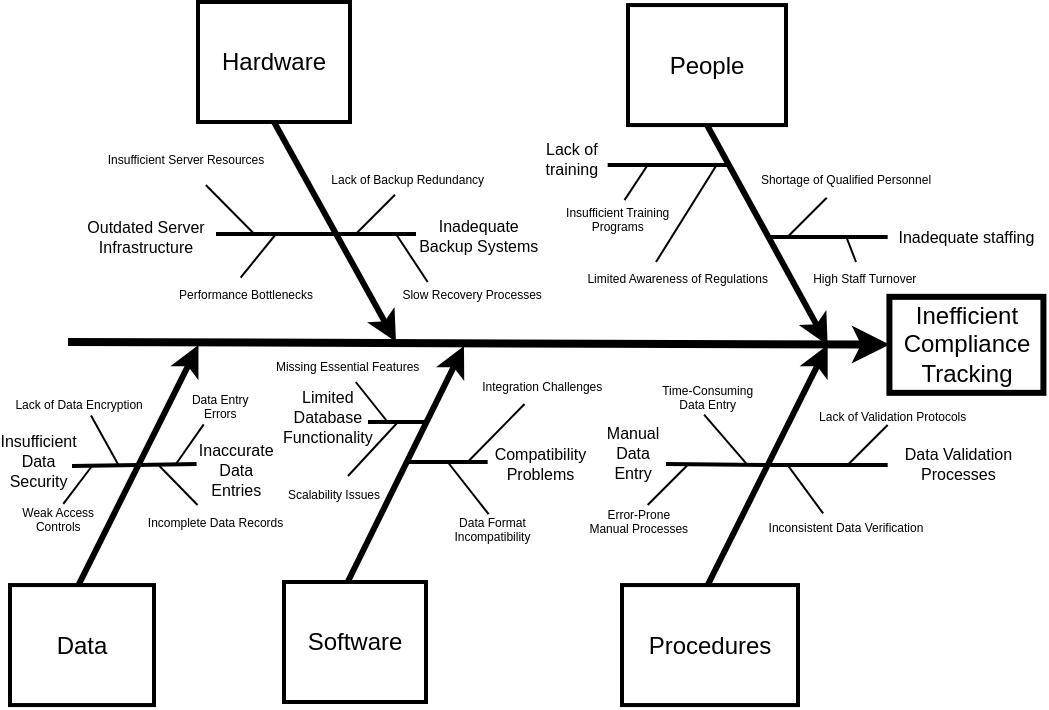 <mxfile version="24.0.7" type="github">
  <diagram name="Page-1" id="4fc8d65c-f3f6-feb3-4d1c-02f59d9f9886">
    <mxGraphModel dx="562" dy="304" grid="0" gridSize="10" guides="1" tooltips="1" connect="1" arrows="1" fold="1" page="0" pageScale="1" pageWidth="826" pageHeight="1169" background="none" math="0" shadow="0">
      <root>
        <mxCell id="0" />
        <mxCell id="1" parent="0" />
        <mxCell id="5" value="Data" style="whiteSpace=wrap;strokeWidth=2" parent="1" vertex="1">
          <mxGeometry x="187" y="401.53" width="72" height="60" as="geometry" />
        </mxCell>
        <mxCell id="8" value="Inefficient Compliance Tracking" style="whiteSpace=wrap;strokeWidth=3" parent="1" vertex="1">
          <mxGeometry x="626.71" y="257.42" width="77" height="48" as="geometry" />
        </mxCell>
        <mxCell id="9" value="" style="edgeStyle=none;strokeWidth=4" parent="1" target="8" edge="1">
          <mxGeometry width="100" height="100" relative="1" as="geometry">
            <mxPoint x="216" y="280" as="sourcePoint" />
            <mxPoint x="240" y="230" as="targetPoint" />
          </mxGeometry>
        </mxCell>
        <mxCell id="15" value="" style="edgeStyle=none;exitX=0.5;exitY=0;strokeWidth=3" parent="1" edge="1">
          <mxGeometry width="100" height="100" relative="1" as="geometry">
            <mxPoint x="221.228" y="401.53" as="sourcePoint" />
            <mxPoint x="281.228" y="281.53" as="targetPoint" />
          </mxGeometry>
        </mxCell>
        <mxCell id="26" value="" style="edgeStyle=none;endArrow=none;strokeWidth=2;" parent="1" edge="1">
          <mxGeometry width="100" height="100" relative="1" as="geometry">
            <mxPoint x="218" y="342" as="sourcePoint" />
            <mxPoint x="251.228" y="341.53" as="targetPoint" />
          </mxGeometry>
        </mxCell>
        <mxCell id="36" value="" style="edgeStyle=none;endArrow=none;strokeWidth=2;entryX=-0.025;entryY=0.311;entryDx=0;entryDy=0;entryPerimeter=0;" parent="1" edge="1" target="141">
          <mxGeometry width="100" height="100" relative="1" as="geometry">
            <mxPoint x="251.228" y="341.53" as="sourcePoint" />
            <mxPoint x="285" y="341" as="targetPoint" />
          </mxGeometry>
        </mxCell>
        <mxCell id="48" value="" style="edgeStyle=none;endArrow=none;entryX=0.12;entryY=1.02;entryDx=0;entryDy=0;entryPerimeter=0;" parent="1" target="134" edge="1">
          <mxGeometry width="100" height="100" relative="1" as="geometry">
            <mxPoint x="270" y="341" as="sourcePoint" />
            <mxPoint x="311.228" y="321.53" as="targetPoint" />
          </mxGeometry>
        </mxCell>
        <mxCell id="49" value="" style="edgeStyle=none;endArrow=none;" parent="1" edge="1">
          <mxGeometry width="100" height="100" relative="1" as="geometry">
            <mxPoint x="261.228" y="341.53" as="sourcePoint" />
            <mxPoint x="280.77" y="361.53" as="targetPoint" />
          </mxGeometry>
        </mxCell>
        <mxCell id="50" value="" style="edgeStyle=none;endArrow=none;exitX=0.563;exitY=-0.029;exitDx=0;exitDy=0;exitPerimeter=0;" parent="1" edge="1" source="128">
          <mxGeometry width="100" height="100" relative="1" as="geometry">
            <mxPoint x="204.768" y="361.53" as="sourcePoint" />
            <mxPoint x="228" y="342" as="targetPoint" />
          </mxGeometry>
        </mxCell>
        <mxCell id="52" value="" style="edgeStyle=none;endArrow=none;exitX=0.581;exitY=0.971;exitDx=0;exitDy=0;exitPerimeter=0;" parent="1" source="125" edge="1">
          <mxGeometry width="100" height="100" relative="1" as="geometry">
            <mxPoint x="221.228" y="361.53" as="sourcePoint" />
            <mxPoint x="241.228" y="341.53" as="targetPoint" />
          </mxGeometry>
        </mxCell>
        <mxCell id="119" value="Insufficient&#xa;Data&#xa;Security" style="text;spacingTop=-5;fontSize=8;align=center;verticalAlign=middle;points=[]" parent="1" vertex="1">
          <mxGeometry x="182.54" y="332" width="37.46" height="20" as="geometry" />
        </mxCell>
        <mxCell id="125" value="Lack of Data Encryption" style="text;spacingTop=-5;fontSize=6;align=center;verticalAlign=middle;points=[]" parent="1" vertex="1">
          <mxGeometry x="184.77" y="311.53" width="73.54" height="5.42" as="geometry" />
        </mxCell>
        <mxCell id="128" value="Weak Access&#xa;Controls" style="text;spacingTop=-5;fontSize=6;align=center;verticalAlign=middle;points=[]" parent="1" vertex="1">
          <mxGeometry x="191" y="361.53" width="40.23" height="20" as="geometry" />
        </mxCell>
        <mxCell id="134" value="Data Entry&#xa;Errors" style="text;spacingTop=-5;fontSize=6;align=center;verticalAlign=middle;points=[]" parent="1" vertex="1">
          <mxGeometry x="281.23" y="309" width="21.77" height="11.97" as="geometry" />
        </mxCell>
        <mxCell id="136" value="Incomplete Data Records" style="text;spacingTop=-5;fontSize=6;align=center;verticalAlign=middle;points=[]" parent="1" vertex="1">
          <mxGeometry x="254.77" y="364.03" width="70" height="17.5" as="geometry" />
        </mxCell>
        <mxCell id="141" value="Inaccurate&#xa;Data&#xa;Entries" style="text;spacingTop=-5;fontSize=8;align=center;verticalAlign=middle;points=[]" parent="1" vertex="1">
          <mxGeometry x="281.23" y="332" width="37.77" height="29" as="geometry" />
        </mxCell>
        <mxCell id="143" value="Hardware" style="whiteSpace=wrap;strokeWidth=2" parent="1" vertex="1">
          <mxGeometry x="281" y="110" width="76" height="60" as="geometry" />
        </mxCell>
        <mxCell id="144" value="Software" style="whiteSpace=wrap;strokeWidth=2" parent="1" vertex="1">
          <mxGeometry x="324" y="400" width="71" height="60" as="geometry" />
        </mxCell>
        <mxCell id="145" value="" style="edgeStyle=none;exitX=0.5;exitY=1;strokeWidth=3" parent="1" source="143" edge="1">
          <mxGeometry width="100" height="100" relative="1" as="geometry">
            <mxPoint x="320" y="190.0" as="sourcePoint" />
            <mxPoint x="380" y="280.0" as="targetPoint" />
          </mxGeometry>
        </mxCell>
        <mxCell id="146" value="" style="edgeStyle=none;exitX=0.5;exitY=0;strokeWidth=3" parent="1" edge="1">
          <mxGeometry width="100" height="100" relative="1" as="geometry">
            <mxPoint x="355.83" y="400.0" as="sourcePoint" />
            <mxPoint x="414" y="282" as="targetPoint" />
          </mxGeometry>
        </mxCell>
        <mxCell id="148" value="" style="edgeStyle=none;endArrow=none;strokeWidth=2" parent="1" edge="1">
          <mxGeometry width="100" height="100" relative="1" as="geometry">
            <mxPoint x="290" y="226.0" as="sourcePoint" />
            <mxPoint x="350.0" y="226.0" as="targetPoint" />
          </mxGeometry>
        </mxCell>
        <mxCell id="151" value="" style="edgeStyle=none;endArrow=none;strokeWidth=2" parent="1" edge="1">
          <mxGeometry width="100" height="100" relative="1" as="geometry">
            <mxPoint x="350.0" y="226.0" as="sourcePoint" />
            <mxPoint x="390" y="226" as="targetPoint" />
          </mxGeometry>
        </mxCell>
        <mxCell id="153" value="" style="edgeStyle=none;endArrow=none;strokeWidth=2" parent="1" edge="1">
          <mxGeometry width="100" height="100" relative="1" as="geometry">
            <mxPoint x="366" y="320" as="sourcePoint" />
            <mxPoint x="395.83" y="320" as="targetPoint" />
          </mxGeometry>
        </mxCell>
        <mxCell id="157" value="" style="edgeStyle=none;endArrow=none;strokeWidth=2" parent="1" edge="1">
          <mxGeometry width="100" height="100" relative="1" as="geometry">
            <mxPoint x="385.83" y="340.0" as="sourcePoint" />
            <mxPoint x="425.83" y="340" as="targetPoint" />
          </mxGeometry>
        </mxCell>
        <mxCell id="163" value="" style="edgeStyle=none;endArrow=none;" parent="1" edge="1">
          <mxGeometry width="100" height="100" relative="1" as="geometry">
            <mxPoint x="359.518" y="226.37" as="sourcePoint" />
            <mxPoint x="379.518" y="206.37" as="targetPoint" />
          </mxGeometry>
        </mxCell>
        <mxCell id="164" value="" style="edgeStyle=none;endArrow=none;entryX=0.168;entryY=0.057;entryDx=0;entryDy=0;entryPerimeter=0;" parent="1" target="192" edge="1">
          <mxGeometry width="100" height="100" relative="1" as="geometry">
            <mxPoint x="380" y="226" as="sourcePoint" />
            <mxPoint x="409.518" y="206.37" as="targetPoint" />
          </mxGeometry>
        </mxCell>
        <mxCell id="165" value="" style="edgeStyle=none;endArrow=none;exitX=0.411;exitY=-0.056;exitDx=0;exitDy=0;exitPerimeter=0;" parent="1" source="185" edge="1">
          <mxGeometry width="100" height="100" relative="1" as="geometry">
            <mxPoint x="319.518" y="246.37" as="sourcePoint" />
            <mxPoint x="320" y="226" as="targetPoint" />
          </mxGeometry>
        </mxCell>
        <mxCell id="166" value="" style="edgeStyle=none;endArrow=none;" parent="1" source="182" edge="1">
          <mxGeometry width="100" height="100" relative="1" as="geometry">
            <mxPoint x="289.518" y="246.37" as="sourcePoint" />
            <mxPoint x="309.518" y="226.37" as="targetPoint" />
          </mxGeometry>
        </mxCell>
        <mxCell id="169" value="" style="edgeStyle=none;endArrow=none;entryX=0.365;entryY=1.104;entryDx=0;entryDy=0;entryPerimeter=0;" parent="1" target="194" edge="1">
          <mxGeometry width="100" height="100" relative="1" as="geometry">
            <mxPoint x="415.83" y="340" as="sourcePoint" />
            <mxPoint x="445.83" y="320.0" as="targetPoint" />
          </mxGeometry>
        </mxCell>
        <mxCell id="170" value="" style="edgeStyle=none;endArrow=none;entryX=0.446;entryY=0.031;entryDx=0;entryDy=0;entryPerimeter=0;" parent="1" target="197" edge="1">
          <mxGeometry width="100" height="100" relative="1" as="geometry">
            <mxPoint x="405.83" y="340" as="sourcePoint" />
            <mxPoint x="415.83" y="360" as="targetPoint" />
          </mxGeometry>
        </mxCell>
        <mxCell id="174" value="" style="edgeStyle=none;endArrow=none;" parent="1" source="187" edge="1">
          <mxGeometry width="100" height="100" relative="1" as="geometry">
            <mxPoint x="375.83" y="320.0" as="sourcePoint" />
            <mxPoint x="375.83" y="320" as="targetPoint" />
          </mxGeometry>
        </mxCell>
        <mxCell id="177" value="Outdated Server&#xa;Infrastructure" style="text;spacingTop=-5;fontSize=8;align=center;verticalAlign=middle;points=[]" parent="1" vertex="1">
          <mxGeometry x="220" y="220" width="70" height="20" as="geometry" />
        </mxCell>
        <mxCell id="179" value="Limited&#xa;Database&#xa;Functionality" style="text;spacingTop=-5;fontSize=8;align=center;verticalAlign=middle;points=[]" parent="1" vertex="1">
          <mxGeometry x="324" y="310" width="43.83" height="20" as="geometry" />
        </mxCell>
        <mxCell id="182" value="Insufficient Server Resources" style="text;spacingTop=-5;fontSize=6;align=center;verticalAlign=middle;points=[]" parent="1" vertex="1">
          <mxGeometry x="231" y="181.53" width="88" height="20" as="geometry" />
        </mxCell>
        <mxCell id="185" value="Performance Bottlenecks" style="text;spacingTop=-5;fontSize=6;align=center;verticalAlign=middle;points=[]" parent="1" vertex="1">
          <mxGeometry x="289.996" y="248.888" width="30" height="20.0" as="geometry" />
        </mxCell>
        <mxCell id="186" value="Scalability Issues" style="text;spacingTop=-5;fontSize=6;align=center;verticalAlign=middle;points=[]" parent="1" vertex="1">
          <mxGeometry x="334" y="348.997" width="30" height="20.0" as="geometry" />
        </mxCell>
        <mxCell id="187" value="Missing Essential Features" style="text;spacingTop=-5;fontSize=6;align=center;verticalAlign=middle;points=[]" parent="1" vertex="1">
          <mxGeometry x="340.83" y="289.86" width="30" height="10.14" as="geometry" />
        </mxCell>
        <mxCell id="191" value="Lack of Backup Redundancy" style="text;spacingTop=-5;fontSize=6;align=center;verticalAlign=middle;points=[]" parent="1" vertex="1">
          <mxGeometry x="370.838" y="191.529" width="30" height="20.0" as="geometry" />
        </mxCell>
        <mxCell id="192" value="Slow Recovery Processes" style="text;spacingTop=-5;fontSize=6;align=center;verticalAlign=middle;points=[]" parent="1" vertex="1">
          <mxGeometry x="384.58" y="248.89" width="67" height="20" as="geometry" />
        </mxCell>
        <mxCell id="194" value="Integration Challenges" style="text;spacingTop=-5;fontSize=6;align=center;verticalAlign=middle;points=[]" parent="1" vertex="1">
          <mxGeometry x="420.41" y="300.42" width="65.42" height="9.58" as="geometry" />
        </mxCell>
        <mxCell id="197" value="Data Format&#xa;Incompatibility" style="text;spacingTop=-5;fontSize=6;align=center;verticalAlign=middle;points=[]" parent="1" vertex="1">
          <mxGeometry x="411" y="365.42" width="34.41" height="22.58" as="geometry" />
        </mxCell>
        <mxCell id="199" value="Inadequate&#xa;Backup Systems" style="text;spacingTop=-5;fontSize=8;align=center;verticalAlign=middle;points=[]" parent="1" vertex="1">
          <mxGeometry x="391.16" y="219.03" width="60.42" height="20.97" as="geometry" />
        </mxCell>
        <mxCell id="202" value="Compatibility&#xa;Problems" style="text;spacingTop=-5;fontSize=8;align=center;verticalAlign=middle;points=[]" parent="1" vertex="1">
          <mxGeometry x="437.223" y="333.402" width="30" height="20.0" as="geometry" />
        </mxCell>
        <mxCell id="204" value="People" style="whiteSpace=wrap;strokeWidth=2" parent="1" vertex="1">
          <mxGeometry x="496" y="111.53" width="79" height="60" as="geometry" />
        </mxCell>
        <mxCell id="205" value="Procedures" style="whiteSpace=wrap;strokeWidth=2" parent="1" vertex="1">
          <mxGeometry x="493" y="401.53" width="88" height="60" as="geometry" />
        </mxCell>
        <mxCell id="206" value="" style="edgeStyle=none;exitX=0.5;exitY=1;strokeWidth=3" parent="1" source="204" edge="1">
          <mxGeometry width="100" height="100" relative="1" as="geometry">
            <mxPoint x="535.833" y="191.528" as="sourcePoint" />
            <mxPoint x="595.833" y="281.528" as="targetPoint" />
          </mxGeometry>
        </mxCell>
        <mxCell id="207" value="" style="edgeStyle=none;exitX=0.5;exitY=0;strokeWidth=3" parent="1" edge="1">
          <mxGeometry width="100" height="100" relative="1" as="geometry">
            <mxPoint x="535.833" y="401.528" as="sourcePoint" />
            <mxPoint x="595.833" y="281.528" as="targetPoint" />
          </mxGeometry>
        </mxCell>
        <mxCell id="208" value="" style="edgeStyle=none;endArrow=none;strokeWidth=2" parent="1" edge="1">
          <mxGeometry width="100" height="100" relative="1" as="geometry">
            <mxPoint x="485.833" y="191.528" as="sourcePoint" />
            <mxPoint x="545.833" y="191.528" as="targetPoint" />
          </mxGeometry>
        </mxCell>
        <mxCell id="212" value="" style="edgeStyle=none;endArrow=none;strokeWidth=2" parent="1" edge="1">
          <mxGeometry width="100" height="100" relative="1" as="geometry">
            <mxPoint x="565.833" y="227.528" as="sourcePoint" />
            <mxPoint x="625.833" y="227.528" as="targetPoint" />
          </mxGeometry>
        </mxCell>
        <mxCell id="215" value="" style="edgeStyle=none;endArrow=none;strokeWidth=2" parent="1" edge="1">
          <mxGeometry width="100" height="100" relative="1" as="geometry">
            <mxPoint x="515" y="341" as="sourcePoint" />
            <mxPoint x="565.833" y="341.528" as="targetPoint" />
          </mxGeometry>
        </mxCell>
        <mxCell id="218" value="" style="edgeStyle=none;endArrow=none;strokeWidth=2" parent="1" edge="1">
          <mxGeometry width="100" height="100" relative="1" as="geometry">
            <mxPoint x="565.833" y="341.528" as="sourcePoint" />
            <mxPoint x="625.833" y="341.528" as="targetPoint" />
          </mxGeometry>
        </mxCell>
        <mxCell id="220" value="" style="edgeStyle=none;endArrow=none;" parent="1" edge="1">
          <mxGeometry width="100" height="100" relative="1" as="geometry">
            <mxPoint x="510" y="240" as="sourcePoint" />
            <mxPoint x="540" y="192" as="targetPoint" />
          </mxGeometry>
        </mxCell>
        <mxCell id="221" value="" style="edgeStyle=none;endArrow=none;exitX=0.614;exitY=-0.123;exitDx=0;exitDy=0;exitPerimeter=0;" parent="1" source="243" edge="1">
          <mxGeometry width="100" height="100" relative="1" as="geometry">
            <mxPoint x="490" y="210" as="sourcePoint" />
            <mxPoint x="505.833" y="191.528" as="targetPoint" />
          </mxGeometry>
        </mxCell>
        <mxCell id="224" value="" style="edgeStyle=none;endArrow=none;" parent="1" edge="1">
          <mxGeometry width="100" height="100" relative="1" as="geometry">
            <mxPoint x="575.351" y="227.897" as="sourcePoint" />
            <mxPoint x="595.351" y="207.897" as="targetPoint" />
          </mxGeometry>
        </mxCell>
        <mxCell id="225" value="" style="edgeStyle=none;endArrow=none;" parent="1" edge="1">
          <mxGeometry width="100" height="100" relative="1" as="geometry">
            <mxPoint x="605.351" y="227.897" as="sourcePoint" />
            <mxPoint x="610" y="240" as="targetPoint" />
          </mxGeometry>
        </mxCell>
        <mxCell id="230" value="" style="edgeStyle=none;endArrow=none;" parent="1" edge="1">
          <mxGeometry width="100" height="100" relative="1" as="geometry">
            <mxPoint x="605.833" y="341.528" as="sourcePoint" />
            <mxPoint x="625.833" y="321.528" as="targetPoint" />
          </mxGeometry>
        </mxCell>
        <mxCell id="231" value="" style="edgeStyle=none;endArrow=none;entryX=0.357;entryY=0.014;entryDx=0;entryDy=0;entryPerimeter=0;" parent="1" target="258" edge="1">
          <mxGeometry width="100" height="100" relative="1" as="geometry">
            <mxPoint x="575.833" y="341.528" as="sourcePoint" />
            <mxPoint x="590" y="360" as="targetPoint" />
          </mxGeometry>
        </mxCell>
        <mxCell id="233" value="" style="edgeStyle=none;endArrow=none;exitX=0.464;exitY=1.09;exitDx=0;exitDy=0;exitPerimeter=0;" parent="1" source="248" edge="1">
          <mxGeometry width="100" height="100" relative="1" as="geometry">
            <mxPoint x="535.833" y="361.528" as="sourcePoint" />
            <mxPoint x="555.833" y="341.528" as="targetPoint" />
          </mxGeometry>
        </mxCell>
        <mxCell id="234" value="" style="edgeStyle=none;endArrow=none;" parent="1" edge="1">
          <mxGeometry width="100" height="100" relative="1" as="geometry">
            <mxPoint x="505.833" y="361.528" as="sourcePoint" />
            <mxPoint x="525.833" y="341.528" as="targetPoint" />
          </mxGeometry>
        </mxCell>
        <mxCell id="237" value="Lack of&#xa;training" style="text;spacingTop=-5;fontSize=8;align=center;verticalAlign=middle;points=[]" parent="1" vertex="1">
          <mxGeometry x="450" y="180" width="35.83" height="21.53" as="geometry" />
        </mxCell>
        <mxCell id="241" value="Manual&#xa;Data&#xa;Entry" style="text;spacingTop=-5;fontSize=8;align=center;verticalAlign=middle;points=[]" parent="1" vertex="1">
          <mxGeometry x="485.83" y="323.64" width="25.41" height="28.86" as="geometry" />
        </mxCell>
        <mxCell id="243" value="Insufficient Training&#xa;Programs" style="text;spacingTop=-5;fontSize=6;align=center;verticalAlign=middle;points=[]" parent="1" vertex="1">
          <mxGeometry x="475.833" y="211.528" width="30" height="20.0" as="geometry" />
        </mxCell>
        <mxCell id="244" value="Limited Awareness of Regulations" style="text;spacingTop=-5;fontSize=6;align=center;verticalAlign=middle;points=[]" parent="1" vertex="1">
          <mxGeometry x="470.83" y="240.97" width="100" height="20" as="geometry" />
        </mxCell>
        <mxCell id="248" value="Time-Consuming&#xa;Data Entry" style="text;spacingTop=-5;fontSize=6;align=center;verticalAlign=middle;points=[]" parent="1" vertex="1">
          <mxGeometry x="510.83" y="305.42" width="50" height="10" as="geometry" />
        </mxCell>
        <mxCell id="249" value="Error-Prone&#xa;Manual Processes" style="text;spacingTop=-5;fontSize=6;align=center;verticalAlign=middle;points=[]" parent="1" vertex="1">
          <mxGeometry x="475.83" y="362.5" width="51.11" height="20" as="geometry" />
        </mxCell>
        <mxCell id="251" value="Shortage of Qualified Personnel" style="text;spacingTop=-5;fontSize=6;align=center;verticalAlign=middle;points=[]" parent="1" vertex="1">
          <mxGeometry x="560" y="191.53" width="90" height="20" as="geometry" />
        </mxCell>
        <mxCell id="252" value="High Staff Turnover" style="text;spacingTop=-5;fontSize=6;align=center;verticalAlign=middle;points=[]" parent="1" vertex="1">
          <mxGeometry x="586.67" y="240.97" width="55.42" height="20" as="geometry" />
        </mxCell>
        <mxCell id="255" value="Lack of Validation Protocols" style="text;spacingTop=-5;fontSize=6;align=center;verticalAlign=middle;points=[]" parent="1" vertex="1">
          <mxGeometry x="586.67" y="309.86" width="83.33" height="20" as="geometry" />
        </mxCell>
        <mxCell id="258" value="Inconsistent Data Verification" style="text;spacingTop=-5;fontSize=6;align=center;verticalAlign=middle;points=[]" parent="1" vertex="1">
          <mxGeometry x="565" y="365.42" width="80" height="20" as="geometry" />
        </mxCell>
        <mxCell id="263" value="Data Validation&#xa;Processes" style="text;spacingTop=-5;fontSize=8;align=center;verticalAlign=middle;points=[]" parent="1" vertex="1">
          <mxGeometry x="630.42" y="328.33" width="61.58" height="30.14" as="geometry" />
        </mxCell>
        <mxCell id="CZlwH5WUpdTdyu7_PjM4-264" value="Inadequate staffing" style="text;spacingTop=-5;fontSize=8;align=center;verticalAlign=middle;points=[]" parent="1" vertex="1">
          <mxGeometry x="630.42" y="220" width="69.58" height="20" as="geometry" />
        </mxCell>
        <mxCell id="av0-iAl7pBz-ef9YuzW3-263" value="" style="edgeStyle=none;endArrow=none;" parent="1" edge="1">
          <mxGeometry width="100" height="100" relative="1" as="geometry">
            <mxPoint x="356" y="347" as="sourcePoint" />
            <mxPoint x="381" y="320" as="targetPoint" />
          </mxGeometry>
        </mxCell>
      </root>
    </mxGraphModel>
  </diagram>
</mxfile>
